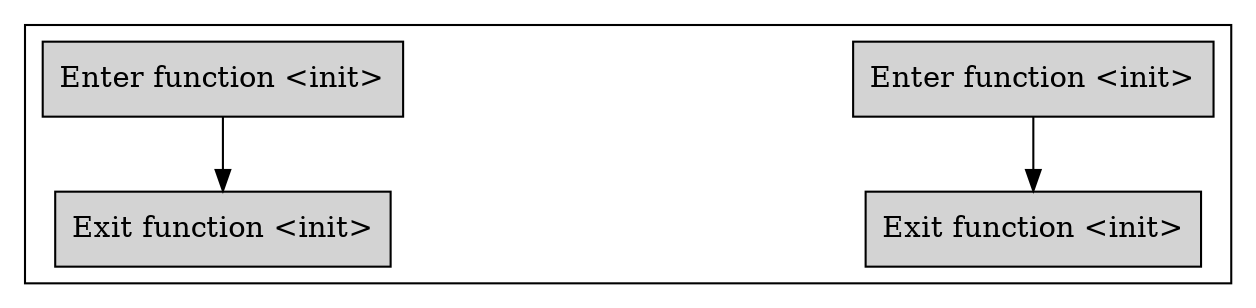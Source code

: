 digraph initBlock_kt {
graph [splines=ortho, nodesep=3]

subgraph cluster__init_ {
  0 [shape=box label="Enter function <init>" style="filled"];
  1 [shape=box label="Exit function <init>" style="filled"];

  0 -> {1};
}

subgraph cluster__init_ {
  2 [shape=box label="Enter function <init>" style="filled"];
  3 [shape=box label="Exit function <init>" style="filled"];

  2 -> {3};
}

}
